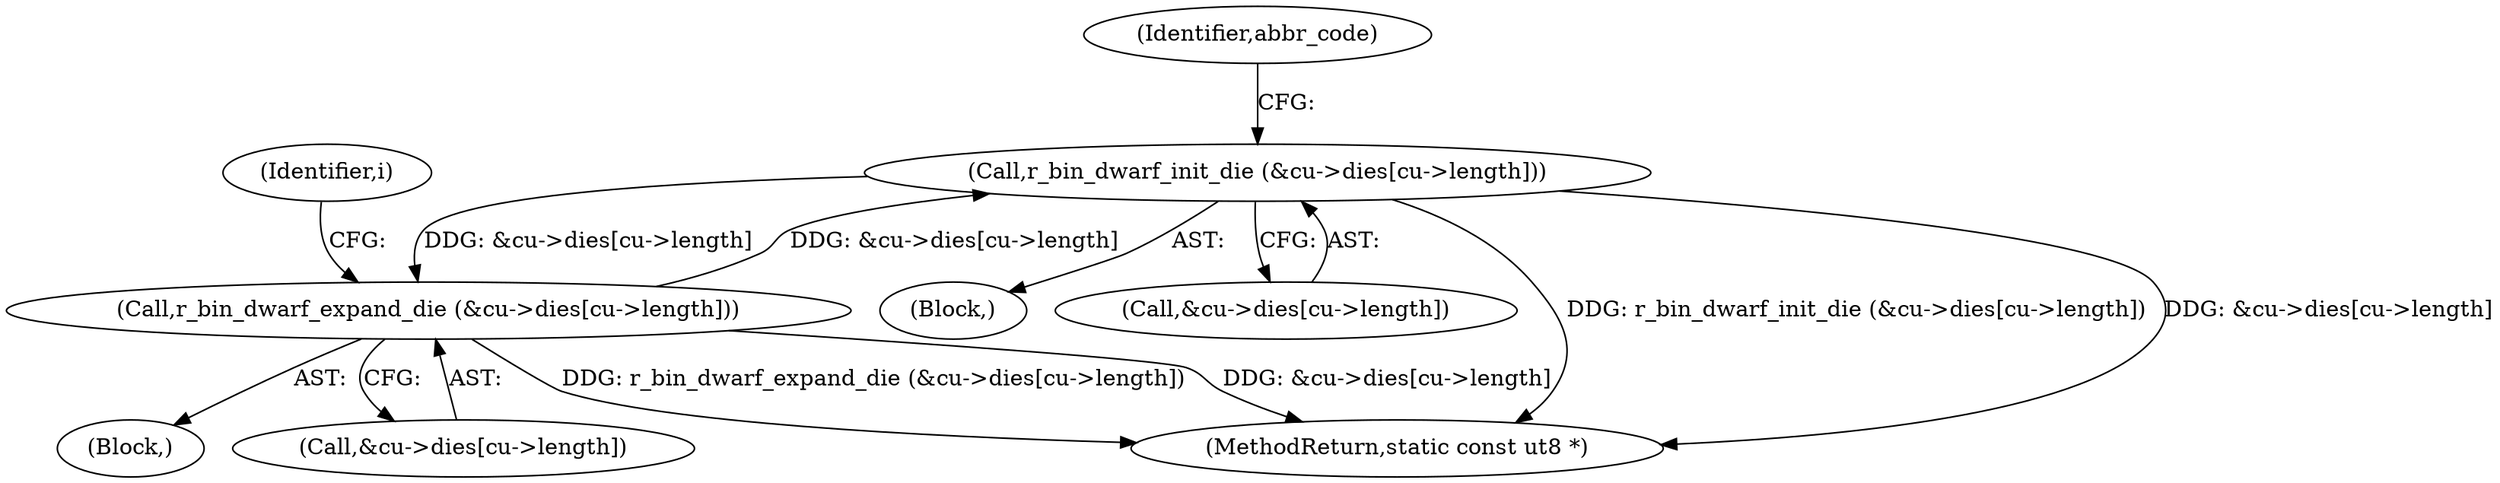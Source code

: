 digraph "0_radare2_bd1bab05083d80464fea854bf4b5c49aaf1b8401@pointer" {
"1000186" [label="(Call,r_bin_dwarf_init_die (&cu->dies[cu->length]))"];
"1000298" [label="(Call,r_bin_dwarf_expand_die (&cu->dies[cu->length]))"];
"1000186" [label="(Call,r_bin_dwarf_init_die (&cu->dies[cu->length]))"];
"1000298" [label="(Call,r_bin_dwarf_expand_die (&cu->dies[cu->length]))"];
"1000186" [label="(Call,r_bin_dwarf_init_die (&cu->dies[cu->length]))"];
"1000297" [label="(Block,)"];
"1000149" [label="(Block,)"];
"1000310" [label="(Identifier,i)"];
"1000197" [label="(Identifier,abbr_code)"];
"1000299" [label="(Call,&cu->dies[cu->length])"];
"1000187" [label="(Call,&cu->dies[cu->length])"];
"1000466" [label="(MethodReturn,static const ut8 *)"];
"1000186" -> "1000149"  [label="AST: "];
"1000186" -> "1000187"  [label="CFG: "];
"1000187" -> "1000186"  [label="AST: "];
"1000197" -> "1000186"  [label="CFG: "];
"1000186" -> "1000466"  [label="DDG: r_bin_dwarf_init_die (&cu->dies[cu->length])"];
"1000186" -> "1000466"  [label="DDG: &cu->dies[cu->length]"];
"1000298" -> "1000186"  [label="DDG: &cu->dies[cu->length]"];
"1000186" -> "1000298"  [label="DDG: &cu->dies[cu->length]"];
"1000298" -> "1000297"  [label="AST: "];
"1000298" -> "1000299"  [label="CFG: "];
"1000299" -> "1000298"  [label="AST: "];
"1000310" -> "1000298"  [label="CFG: "];
"1000298" -> "1000466"  [label="DDG: r_bin_dwarf_expand_die (&cu->dies[cu->length])"];
"1000298" -> "1000466"  [label="DDG: &cu->dies[cu->length]"];
}
